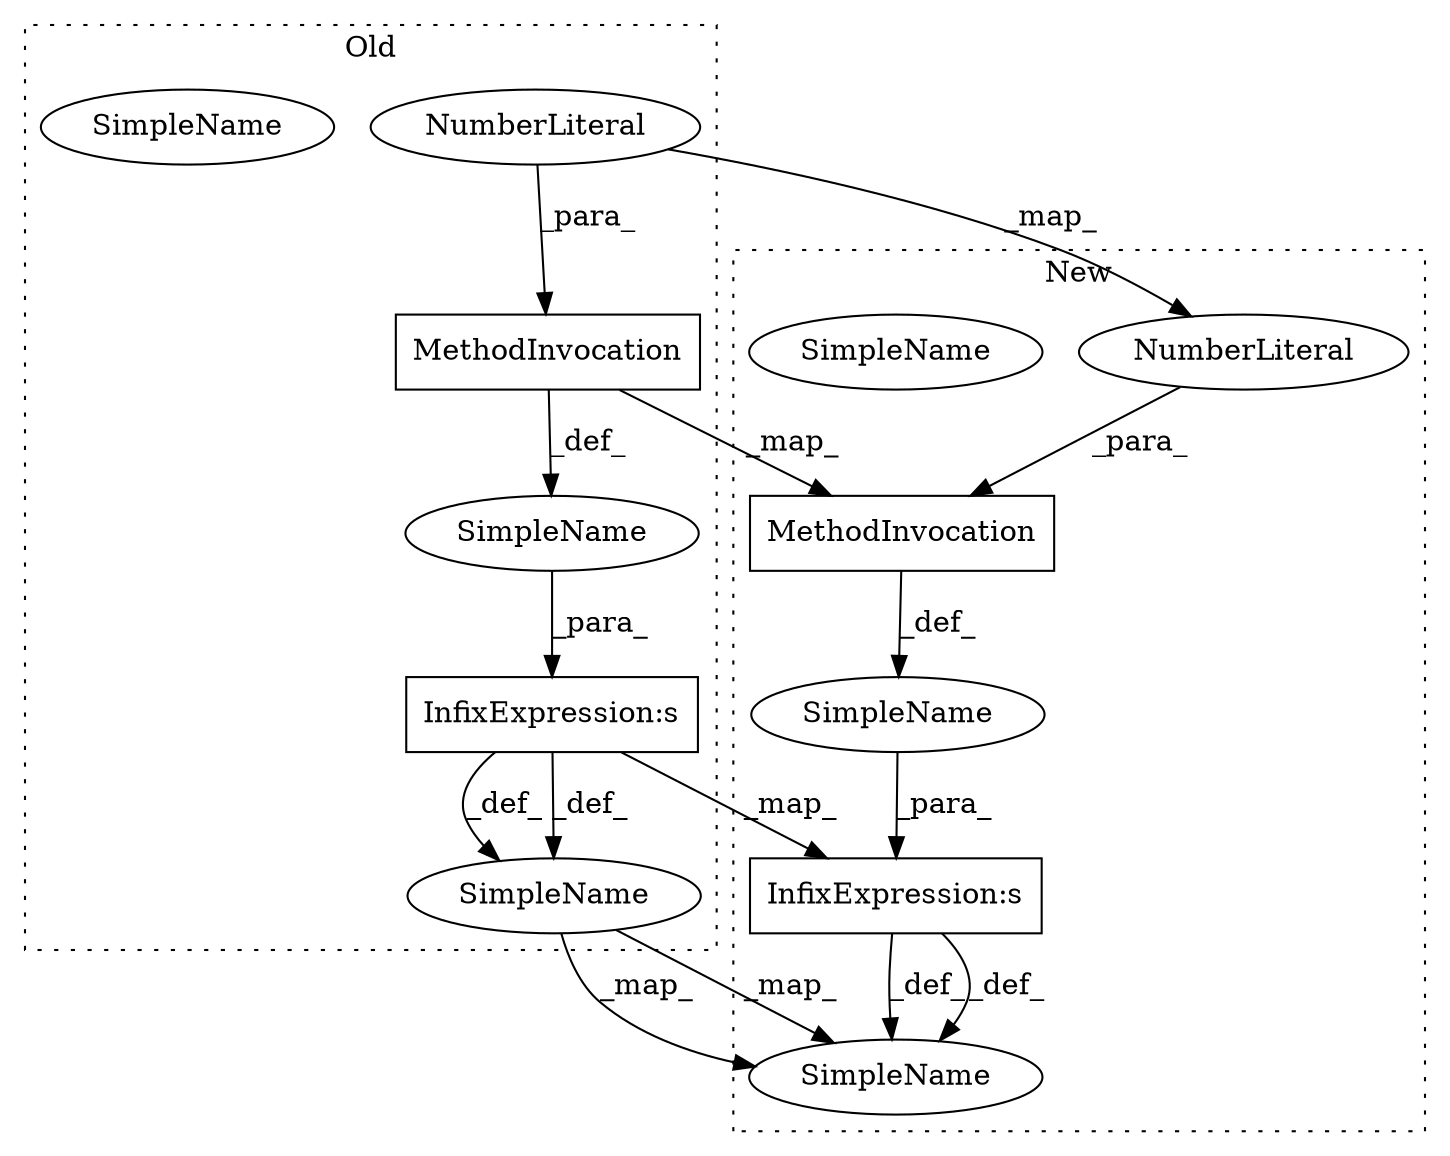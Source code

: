 digraph G {
subgraph cluster0 {
1 [label="MethodInvocation" a="32" s="7175,7203" l="21,1" shape="box"];
3 [label="NumberLiteral" a="34" s="7202" l="1" shape="ellipse"];
7 [label="SimpleName" a="42" s="7019" l="5" shape="ellipse"];
8 [label="SimpleName" a="42" s="" l="" shape="ellipse"];
9 [label="SimpleName" a="42" s="7019" l="5" shape="ellipse"];
12 [label="InfixExpression:s" a="27" s="7162" l="4" shape="box"];
label = "Old";
style="dotted";
}
subgraph cluster1 {
2 [label="MethodInvocation" a="32" s="7333,7361" l="21,1" shape="box"];
4 [label="NumberLiteral" a="34" s="7360" l="1" shape="ellipse"];
5 [label="SimpleName" a="42" s="" l="" shape="ellipse"];
6 [label="SimpleName" a="42" s="7119" l="5" shape="ellipse"];
10 [label="SimpleName" a="42" s="7119" l="5" shape="ellipse"];
11 [label="InfixExpression:s" a="27" s="7260" l="4" shape="box"];
label = "New";
style="dotted";
}
1 -> 8 [label="_def_"];
1 -> 2 [label="_map_"];
2 -> 5 [label="_def_"];
3 -> 1 [label="_para_"];
3 -> 4 [label="_map_"];
4 -> 2 [label="_para_"];
5 -> 11 [label="_para_"];
7 -> 6 [label="_map_"];
7 -> 6 [label="_map_"];
8 -> 12 [label="_para_"];
11 -> 6 [label="_def_"];
11 -> 6 [label="_def_"];
12 -> 11 [label="_map_"];
12 -> 7 [label="_def_"];
12 -> 7 [label="_def_"];
}